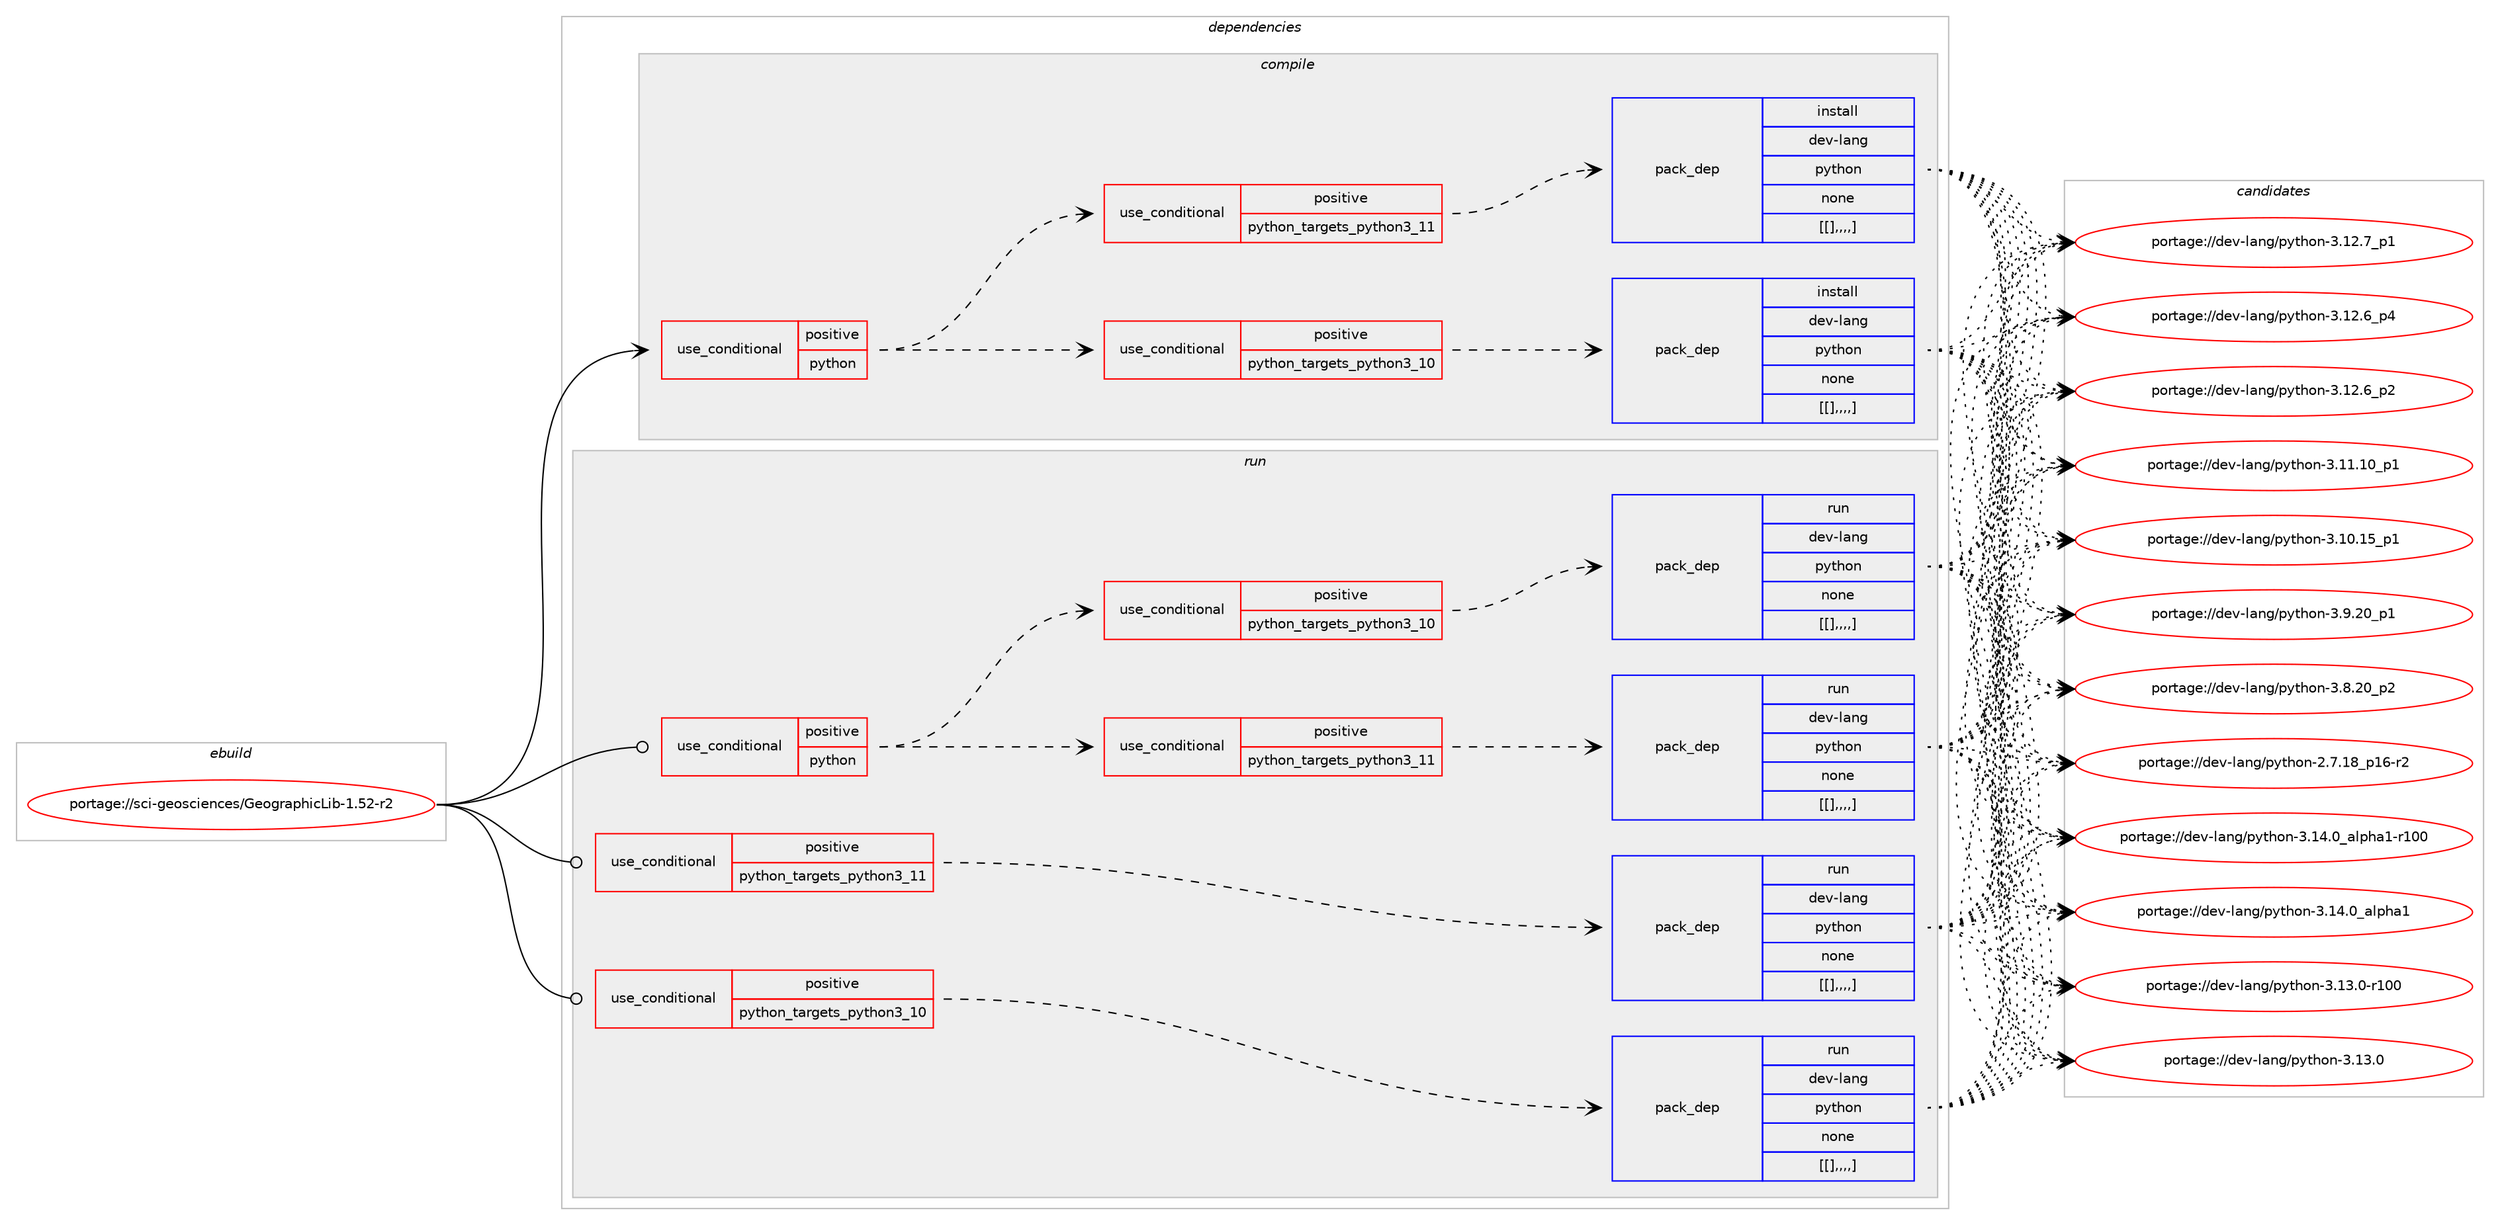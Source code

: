 digraph prolog {

# *************
# Graph options
# *************

newrank=true;
concentrate=true;
compound=true;
graph [rankdir=LR,fontname=Helvetica,fontsize=10,ranksep=1.5];#, ranksep=2.5, nodesep=0.2];
edge  [arrowhead=vee];
node  [fontname=Helvetica,fontsize=10];

# **********
# The ebuild
# **********

subgraph cluster_leftcol {
color=gray;
label=<<i>ebuild</i>>;
id [label="portage://sci-geosciences/GeographicLib-1.52-r2", color=red, width=4, href="../sci-geosciences/GeographicLib-1.52-r2.svg"];
}

# ****************
# The dependencies
# ****************

subgraph cluster_midcol {
color=gray;
label=<<i>dependencies</i>>;
subgraph cluster_compile {
fillcolor="#eeeeee";
style=filled;
label=<<i>compile</i>>;
subgraph cond110944 {
dependency418397 [label=<<TABLE BORDER="0" CELLBORDER="1" CELLSPACING="0" CELLPADDING="4"><TR><TD ROWSPAN="3" CELLPADDING="10">use_conditional</TD></TR><TR><TD>positive</TD></TR><TR><TD>python</TD></TR></TABLE>>, shape=none, color=red];
subgraph cond110950 {
dependency418435 [label=<<TABLE BORDER="0" CELLBORDER="1" CELLSPACING="0" CELLPADDING="4"><TR><TD ROWSPAN="3" CELLPADDING="10">use_conditional</TD></TR><TR><TD>positive</TD></TR><TR><TD>python_targets_python3_10</TD></TR></TABLE>>, shape=none, color=red];
subgraph pack304437 {
dependency418514 [label=<<TABLE BORDER="0" CELLBORDER="1" CELLSPACING="0" CELLPADDING="4" WIDTH="220"><TR><TD ROWSPAN="6" CELLPADDING="30">pack_dep</TD></TR><TR><TD WIDTH="110">install</TD></TR><TR><TD>dev-lang</TD></TR><TR><TD>python</TD></TR><TR><TD>none</TD></TR><TR><TD>[[],,,,]</TD></TR></TABLE>>, shape=none, color=blue];
}
dependency418435:e -> dependency418514:w [weight=20,style="dashed",arrowhead="vee"];
}
dependency418397:e -> dependency418435:w [weight=20,style="dashed",arrowhead="vee"];
subgraph cond110962 {
dependency418519 [label=<<TABLE BORDER="0" CELLBORDER="1" CELLSPACING="0" CELLPADDING="4"><TR><TD ROWSPAN="3" CELLPADDING="10">use_conditional</TD></TR><TR><TD>positive</TD></TR><TR><TD>python_targets_python3_11</TD></TR></TABLE>>, shape=none, color=red];
subgraph pack304455 {
dependency418563 [label=<<TABLE BORDER="0" CELLBORDER="1" CELLSPACING="0" CELLPADDING="4" WIDTH="220"><TR><TD ROWSPAN="6" CELLPADDING="30">pack_dep</TD></TR><TR><TD WIDTH="110">install</TD></TR><TR><TD>dev-lang</TD></TR><TR><TD>python</TD></TR><TR><TD>none</TD></TR><TR><TD>[[],,,,]</TD></TR></TABLE>>, shape=none, color=blue];
}
dependency418519:e -> dependency418563:w [weight=20,style="dashed",arrowhead="vee"];
}
dependency418397:e -> dependency418519:w [weight=20,style="dashed",arrowhead="vee"];
}
id:e -> dependency418397:w [weight=20,style="solid",arrowhead="vee"];
}
subgraph cluster_compileandrun {
fillcolor="#eeeeee";
style=filled;
label=<<i>compile and run</i>>;
}
subgraph cluster_run {
fillcolor="#eeeeee";
style=filled;
label=<<i>run</i>>;
subgraph cond110974 {
dependency418640 [label=<<TABLE BORDER="0" CELLBORDER="1" CELLSPACING="0" CELLPADDING="4"><TR><TD ROWSPAN="3" CELLPADDING="10">use_conditional</TD></TR><TR><TD>positive</TD></TR><TR><TD>python</TD></TR></TABLE>>, shape=none, color=red];
subgraph cond110985 {
dependency418655 [label=<<TABLE BORDER="0" CELLBORDER="1" CELLSPACING="0" CELLPADDING="4"><TR><TD ROWSPAN="3" CELLPADDING="10">use_conditional</TD></TR><TR><TD>positive</TD></TR><TR><TD>python_targets_python3_10</TD></TR></TABLE>>, shape=none, color=red];
subgraph pack304604 {
dependency418692 [label=<<TABLE BORDER="0" CELLBORDER="1" CELLSPACING="0" CELLPADDING="4" WIDTH="220"><TR><TD ROWSPAN="6" CELLPADDING="30">pack_dep</TD></TR><TR><TD WIDTH="110">run</TD></TR><TR><TD>dev-lang</TD></TR><TR><TD>python</TD></TR><TR><TD>none</TD></TR><TR><TD>[[],,,,]</TD></TR></TABLE>>, shape=none, color=blue];
}
dependency418655:e -> dependency418692:w [weight=20,style="dashed",arrowhead="vee"];
}
dependency418640:e -> dependency418655:w [weight=20,style="dashed",arrowhead="vee"];
subgraph cond111009 {
dependency418761 [label=<<TABLE BORDER="0" CELLBORDER="1" CELLSPACING="0" CELLPADDING="4"><TR><TD ROWSPAN="3" CELLPADDING="10">use_conditional</TD></TR><TR><TD>positive</TD></TR><TR><TD>python_targets_python3_11</TD></TR></TABLE>>, shape=none, color=red];
subgraph pack304685 {
dependency418844 [label=<<TABLE BORDER="0" CELLBORDER="1" CELLSPACING="0" CELLPADDING="4" WIDTH="220"><TR><TD ROWSPAN="6" CELLPADDING="30">pack_dep</TD></TR><TR><TD WIDTH="110">run</TD></TR><TR><TD>dev-lang</TD></TR><TR><TD>python</TD></TR><TR><TD>none</TD></TR><TR><TD>[[],,,,]</TD></TR></TABLE>>, shape=none, color=blue];
}
dependency418761:e -> dependency418844:w [weight=20,style="dashed",arrowhead="vee"];
}
dependency418640:e -> dependency418761:w [weight=20,style="dashed",arrowhead="vee"];
}
id:e -> dependency418640:w [weight=20,style="solid",arrowhead="odot"];
subgraph cond111035 {
dependency418872 [label=<<TABLE BORDER="0" CELLBORDER="1" CELLSPACING="0" CELLPADDING="4"><TR><TD ROWSPAN="3" CELLPADDING="10">use_conditional</TD></TR><TR><TD>positive</TD></TR><TR><TD>python_targets_python3_10</TD></TR></TABLE>>, shape=none, color=red];
subgraph pack304774 {
dependency418948 [label=<<TABLE BORDER="0" CELLBORDER="1" CELLSPACING="0" CELLPADDING="4" WIDTH="220"><TR><TD ROWSPAN="6" CELLPADDING="30">pack_dep</TD></TR><TR><TD WIDTH="110">run</TD></TR><TR><TD>dev-lang</TD></TR><TR><TD>python</TD></TR><TR><TD>none</TD></TR><TR><TD>[[],,,,]</TD></TR></TABLE>>, shape=none, color=blue];
}
dependency418872:e -> dependency418948:w [weight=20,style="dashed",arrowhead="vee"];
}
id:e -> dependency418872:w [weight=20,style="solid",arrowhead="odot"];
subgraph cond111051 {
dependency418953 [label=<<TABLE BORDER="0" CELLBORDER="1" CELLSPACING="0" CELLPADDING="4"><TR><TD ROWSPAN="3" CELLPADDING="10">use_conditional</TD></TR><TR><TD>positive</TD></TR><TR><TD>python_targets_python3_11</TD></TR></TABLE>>, shape=none, color=red];
subgraph pack304839 {
dependency418995 [label=<<TABLE BORDER="0" CELLBORDER="1" CELLSPACING="0" CELLPADDING="4" WIDTH="220"><TR><TD ROWSPAN="6" CELLPADDING="30">pack_dep</TD></TR><TR><TD WIDTH="110">run</TD></TR><TR><TD>dev-lang</TD></TR><TR><TD>python</TD></TR><TR><TD>none</TD></TR><TR><TD>[[],,,,]</TD></TR></TABLE>>, shape=none, color=blue];
}
dependency418953:e -> dependency418995:w [weight=20,style="dashed",arrowhead="vee"];
}
id:e -> dependency418953:w [weight=20,style="solid",arrowhead="odot"];
}
}

# **************
# The candidates
# **************

subgraph cluster_choices {
rank=same;
color=gray;
label=<<i>candidates</i>>;

subgraph choice304047 {
color=black;
nodesep=1;
choice100101118451089711010347112121116104111110455146495246489597108112104974945114494848 [label="portage://dev-lang/python-3.14.0_alpha1-r100", color=red, width=4,href="../dev-lang/python-3.14.0_alpha1-r100.svg"];
choice1001011184510897110103471121211161041111104551464952464895971081121049749 [label="portage://dev-lang/python-3.14.0_alpha1", color=red, width=4,href="../dev-lang/python-3.14.0_alpha1.svg"];
choice1001011184510897110103471121211161041111104551464951464845114494848 [label="portage://dev-lang/python-3.13.0-r100", color=red, width=4,href="../dev-lang/python-3.13.0-r100.svg"];
choice10010111845108971101034711212111610411111045514649514648 [label="portage://dev-lang/python-3.13.0", color=red, width=4,href="../dev-lang/python-3.13.0.svg"];
choice100101118451089711010347112121116104111110455146495046559511249 [label="portage://dev-lang/python-3.12.7_p1", color=red, width=4,href="../dev-lang/python-3.12.7_p1.svg"];
choice100101118451089711010347112121116104111110455146495046549511252 [label="portage://dev-lang/python-3.12.6_p4", color=red, width=4,href="../dev-lang/python-3.12.6_p4.svg"];
choice100101118451089711010347112121116104111110455146495046549511250 [label="portage://dev-lang/python-3.12.6_p2", color=red, width=4,href="../dev-lang/python-3.12.6_p2.svg"];
choice10010111845108971101034711212111610411111045514649494649489511249 [label="portage://dev-lang/python-3.11.10_p1", color=red, width=4,href="../dev-lang/python-3.11.10_p1.svg"];
choice10010111845108971101034711212111610411111045514649484649539511249 [label="portage://dev-lang/python-3.10.15_p1", color=red, width=4,href="../dev-lang/python-3.10.15_p1.svg"];
choice100101118451089711010347112121116104111110455146574650489511249 [label="portage://dev-lang/python-3.9.20_p1", color=red, width=4,href="../dev-lang/python-3.9.20_p1.svg"];
choice100101118451089711010347112121116104111110455146564650489511250 [label="portage://dev-lang/python-3.8.20_p2", color=red, width=4,href="../dev-lang/python-3.8.20_p2.svg"];
choice100101118451089711010347112121116104111110455046554649569511249544511450 [label="portage://dev-lang/python-2.7.18_p16-r2", color=red, width=4,href="../dev-lang/python-2.7.18_p16-r2.svg"];
dependency418514:e -> choice100101118451089711010347112121116104111110455146495246489597108112104974945114494848:w [style=dotted,weight="100"];
dependency418514:e -> choice1001011184510897110103471121211161041111104551464952464895971081121049749:w [style=dotted,weight="100"];
dependency418514:e -> choice1001011184510897110103471121211161041111104551464951464845114494848:w [style=dotted,weight="100"];
dependency418514:e -> choice10010111845108971101034711212111610411111045514649514648:w [style=dotted,weight="100"];
dependency418514:e -> choice100101118451089711010347112121116104111110455146495046559511249:w [style=dotted,weight="100"];
dependency418514:e -> choice100101118451089711010347112121116104111110455146495046549511252:w [style=dotted,weight="100"];
dependency418514:e -> choice100101118451089711010347112121116104111110455146495046549511250:w [style=dotted,weight="100"];
dependency418514:e -> choice10010111845108971101034711212111610411111045514649494649489511249:w [style=dotted,weight="100"];
dependency418514:e -> choice10010111845108971101034711212111610411111045514649484649539511249:w [style=dotted,weight="100"];
dependency418514:e -> choice100101118451089711010347112121116104111110455146574650489511249:w [style=dotted,weight="100"];
dependency418514:e -> choice100101118451089711010347112121116104111110455146564650489511250:w [style=dotted,weight="100"];
dependency418514:e -> choice100101118451089711010347112121116104111110455046554649569511249544511450:w [style=dotted,weight="100"];
}
subgraph choice304053 {
color=black;
nodesep=1;
choice100101118451089711010347112121116104111110455146495246489597108112104974945114494848 [label="portage://dev-lang/python-3.14.0_alpha1-r100", color=red, width=4,href="../dev-lang/python-3.14.0_alpha1-r100.svg"];
choice1001011184510897110103471121211161041111104551464952464895971081121049749 [label="portage://dev-lang/python-3.14.0_alpha1", color=red, width=4,href="../dev-lang/python-3.14.0_alpha1.svg"];
choice1001011184510897110103471121211161041111104551464951464845114494848 [label="portage://dev-lang/python-3.13.0-r100", color=red, width=4,href="../dev-lang/python-3.13.0-r100.svg"];
choice10010111845108971101034711212111610411111045514649514648 [label="portage://dev-lang/python-3.13.0", color=red, width=4,href="../dev-lang/python-3.13.0.svg"];
choice100101118451089711010347112121116104111110455146495046559511249 [label="portage://dev-lang/python-3.12.7_p1", color=red, width=4,href="../dev-lang/python-3.12.7_p1.svg"];
choice100101118451089711010347112121116104111110455146495046549511252 [label="portage://dev-lang/python-3.12.6_p4", color=red, width=4,href="../dev-lang/python-3.12.6_p4.svg"];
choice100101118451089711010347112121116104111110455146495046549511250 [label="portage://dev-lang/python-3.12.6_p2", color=red, width=4,href="../dev-lang/python-3.12.6_p2.svg"];
choice10010111845108971101034711212111610411111045514649494649489511249 [label="portage://dev-lang/python-3.11.10_p1", color=red, width=4,href="../dev-lang/python-3.11.10_p1.svg"];
choice10010111845108971101034711212111610411111045514649484649539511249 [label="portage://dev-lang/python-3.10.15_p1", color=red, width=4,href="../dev-lang/python-3.10.15_p1.svg"];
choice100101118451089711010347112121116104111110455146574650489511249 [label="portage://dev-lang/python-3.9.20_p1", color=red, width=4,href="../dev-lang/python-3.9.20_p1.svg"];
choice100101118451089711010347112121116104111110455146564650489511250 [label="portage://dev-lang/python-3.8.20_p2", color=red, width=4,href="../dev-lang/python-3.8.20_p2.svg"];
choice100101118451089711010347112121116104111110455046554649569511249544511450 [label="portage://dev-lang/python-2.7.18_p16-r2", color=red, width=4,href="../dev-lang/python-2.7.18_p16-r2.svg"];
dependency418563:e -> choice100101118451089711010347112121116104111110455146495246489597108112104974945114494848:w [style=dotted,weight="100"];
dependency418563:e -> choice1001011184510897110103471121211161041111104551464952464895971081121049749:w [style=dotted,weight="100"];
dependency418563:e -> choice1001011184510897110103471121211161041111104551464951464845114494848:w [style=dotted,weight="100"];
dependency418563:e -> choice10010111845108971101034711212111610411111045514649514648:w [style=dotted,weight="100"];
dependency418563:e -> choice100101118451089711010347112121116104111110455146495046559511249:w [style=dotted,weight="100"];
dependency418563:e -> choice100101118451089711010347112121116104111110455146495046549511252:w [style=dotted,weight="100"];
dependency418563:e -> choice100101118451089711010347112121116104111110455146495046549511250:w [style=dotted,weight="100"];
dependency418563:e -> choice10010111845108971101034711212111610411111045514649494649489511249:w [style=dotted,weight="100"];
dependency418563:e -> choice10010111845108971101034711212111610411111045514649484649539511249:w [style=dotted,weight="100"];
dependency418563:e -> choice100101118451089711010347112121116104111110455146574650489511249:w [style=dotted,weight="100"];
dependency418563:e -> choice100101118451089711010347112121116104111110455146564650489511250:w [style=dotted,weight="100"];
dependency418563:e -> choice100101118451089711010347112121116104111110455046554649569511249544511450:w [style=dotted,weight="100"];
}
subgraph choice304065 {
color=black;
nodesep=1;
choice100101118451089711010347112121116104111110455146495246489597108112104974945114494848 [label="portage://dev-lang/python-3.14.0_alpha1-r100", color=red, width=4,href="../dev-lang/python-3.14.0_alpha1-r100.svg"];
choice1001011184510897110103471121211161041111104551464952464895971081121049749 [label="portage://dev-lang/python-3.14.0_alpha1", color=red, width=4,href="../dev-lang/python-3.14.0_alpha1.svg"];
choice1001011184510897110103471121211161041111104551464951464845114494848 [label="portage://dev-lang/python-3.13.0-r100", color=red, width=4,href="../dev-lang/python-3.13.0-r100.svg"];
choice10010111845108971101034711212111610411111045514649514648 [label="portage://dev-lang/python-3.13.0", color=red, width=4,href="../dev-lang/python-3.13.0.svg"];
choice100101118451089711010347112121116104111110455146495046559511249 [label="portage://dev-lang/python-3.12.7_p1", color=red, width=4,href="../dev-lang/python-3.12.7_p1.svg"];
choice100101118451089711010347112121116104111110455146495046549511252 [label="portage://dev-lang/python-3.12.6_p4", color=red, width=4,href="../dev-lang/python-3.12.6_p4.svg"];
choice100101118451089711010347112121116104111110455146495046549511250 [label="portage://dev-lang/python-3.12.6_p2", color=red, width=4,href="../dev-lang/python-3.12.6_p2.svg"];
choice10010111845108971101034711212111610411111045514649494649489511249 [label="portage://dev-lang/python-3.11.10_p1", color=red, width=4,href="../dev-lang/python-3.11.10_p1.svg"];
choice10010111845108971101034711212111610411111045514649484649539511249 [label="portage://dev-lang/python-3.10.15_p1", color=red, width=4,href="../dev-lang/python-3.10.15_p1.svg"];
choice100101118451089711010347112121116104111110455146574650489511249 [label="portage://dev-lang/python-3.9.20_p1", color=red, width=4,href="../dev-lang/python-3.9.20_p1.svg"];
choice100101118451089711010347112121116104111110455146564650489511250 [label="portage://dev-lang/python-3.8.20_p2", color=red, width=4,href="../dev-lang/python-3.8.20_p2.svg"];
choice100101118451089711010347112121116104111110455046554649569511249544511450 [label="portage://dev-lang/python-2.7.18_p16-r2", color=red, width=4,href="../dev-lang/python-2.7.18_p16-r2.svg"];
dependency418692:e -> choice100101118451089711010347112121116104111110455146495246489597108112104974945114494848:w [style=dotted,weight="100"];
dependency418692:e -> choice1001011184510897110103471121211161041111104551464952464895971081121049749:w [style=dotted,weight="100"];
dependency418692:e -> choice1001011184510897110103471121211161041111104551464951464845114494848:w [style=dotted,weight="100"];
dependency418692:e -> choice10010111845108971101034711212111610411111045514649514648:w [style=dotted,weight="100"];
dependency418692:e -> choice100101118451089711010347112121116104111110455146495046559511249:w [style=dotted,weight="100"];
dependency418692:e -> choice100101118451089711010347112121116104111110455146495046549511252:w [style=dotted,weight="100"];
dependency418692:e -> choice100101118451089711010347112121116104111110455146495046549511250:w [style=dotted,weight="100"];
dependency418692:e -> choice10010111845108971101034711212111610411111045514649494649489511249:w [style=dotted,weight="100"];
dependency418692:e -> choice10010111845108971101034711212111610411111045514649484649539511249:w [style=dotted,weight="100"];
dependency418692:e -> choice100101118451089711010347112121116104111110455146574650489511249:w [style=dotted,weight="100"];
dependency418692:e -> choice100101118451089711010347112121116104111110455146564650489511250:w [style=dotted,weight="100"];
dependency418692:e -> choice100101118451089711010347112121116104111110455046554649569511249544511450:w [style=dotted,weight="100"];
}
subgraph choice304096 {
color=black;
nodesep=1;
choice100101118451089711010347112121116104111110455146495246489597108112104974945114494848 [label="portage://dev-lang/python-3.14.0_alpha1-r100", color=red, width=4,href="../dev-lang/python-3.14.0_alpha1-r100.svg"];
choice1001011184510897110103471121211161041111104551464952464895971081121049749 [label="portage://dev-lang/python-3.14.0_alpha1", color=red, width=4,href="../dev-lang/python-3.14.0_alpha1.svg"];
choice1001011184510897110103471121211161041111104551464951464845114494848 [label="portage://dev-lang/python-3.13.0-r100", color=red, width=4,href="../dev-lang/python-3.13.0-r100.svg"];
choice10010111845108971101034711212111610411111045514649514648 [label="portage://dev-lang/python-3.13.0", color=red, width=4,href="../dev-lang/python-3.13.0.svg"];
choice100101118451089711010347112121116104111110455146495046559511249 [label="portage://dev-lang/python-3.12.7_p1", color=red, width=4,href="../dev-lang/python-3.12.7_p1.svg"];
choice100101118451089711010347112121116104111110455146495046549511252 [label="portage://dev-lang/python-3.12.6_p4", color=red, width=4,href="../dev-lang/python-3.12.6_p4.svg"];
choice100101118451089711010347112121116104111110455146495046549511250 [label="portage://dev-lang/python-3.12.6_p2", color=red, width=4,href="../dev-lang/python-3.12.6_p2.svg"];
choice10010111845108971101034711212111610411111045514649494649489511249 [label="portage://dev-lang/python-3.11.10_p1", color=red, width=4,href="../dev-lang/python-3.11.10_p1.svg"];
choice10010111845108971101034711212111610411111045514649484649539511249 [label="portage://dev-lang/python-3.10.15_p1", color=red, width=4,href="../dev-lang/python-3.10.15_p1.svg"];
choice100101118451089711010347112121116104111110455146574650489511249 [label="portage://dev-lang/python-3.9.20_p1", color=red, width=4,href="../dev-lang/python-3.9.20_p1.svg"];
choice100101118451089711010347112121116104111110455146564650489511250 [label="portage://dev-lang/python-3.8.20_p2", color=red, width=4,href="../dev-lang/python-3.8.20_p2.svg"];
choice100101118451089711010347112121116104111110455046554649569511249544511450 [label="portage://dev-lang/python-2.7.18_p16-r2", color=red, width=4,href="../dev-lang/python-2.7.18_p16-r2.svg"];
dependency418844:e -> choice100101118451089711010347112121116104111110455146495246489597108112104974945114494848:w [style=dotted,weight="100"];
dependency418844:e -> choice1001011184510897110103471121211161041111104551464952464895971081121049749:w [style=dotted,weight="100"];
dependency418844:e -> choice1001011184510897110103471121211161041111104551464951464845114494848:w [style=dotted,weight="100"];
dependency418844:e -> choice10010111845108971101034711212111610411111045514649514648:w [style=dotted,weight="100"];
dependency418844:e -> choice100101118451089711010347112121116104111110455146495046559511249:w [style=dotted,weight="100"];
dependency418844:e -> choice100101118451089711010347112121116104111110455146495046549511252:w [style=dotted,weight="100"];
dependency418844:e -> choice100101118451089711010347112121116104111110455146495046549511250:w [style=dotted,weight="100"];
dependency418844:e -> choice10010111845108971101034711212111610411111045514649494649489511249:w [style=dotted,weight="100"];
dependency418844:e -> choice10010111845108971101034711212111610411111045514649484649539511249:w [style=dotted,weight="100"];
dependency418844:e -> choice100101118451089711010347112121116104111110455146574650489511249:w [style=dotted,weight="100"];
dependency418844:e -> choice100101118451089711010347112121116104111110455146564650489511250:w [style=dotted,weight="100"];
dependency418844:e -> choice100101118451089711010347112121116104111110455046554649569511249544511450:w [style=dotted,weight="100"];
}
subgraph choice304106 {
color=black;
nodesep=1;
choice100101118451089711010347112121116104111110455146495246489597108112104974945114494848 [label="portage://dev-lang/python-3.14.0_alpha1-r100", color=red, width=4,href="../dev-lang/python-3.14.0_alpha1-r100.svg"];
choice1001011184510897110103471121211161041111104551464952464895971081121049749 [label="portage://dev-lang/python-3.14.0_alpha1", color=red, width=4,href="../dev-lang/python-3.14.0_alpha1.svg"];
choice1001011184510897110103471121211161041111104551464951464845114494848 [label="portage://dev-lang/python-3.13.0-r100", color=red, width=4,href="../dev-lang/python-3.13.0-r100.svg"];
choice10010111845108971101034711212111610411111045514649514648 [label="portage://dev-lang/python-3.13.0", color=red, width=4,href="../dev-lang/python-3.13.0.svg"];
choice100101118451089711010347112121116104111110455146495046559511249 [label="portage://dev-lang/python-3.12.7_p1", color=red, width=4,href="../dev-lang/python-3.12.7_p1.svg"];
choice100101118451089711010347112121116104111110455146495046549511252 [label="portage://dev-lang/python-3.12.6_p4", color=red, width=4,href="../dev-lang/python-3.12.6_p4.svg"];
choice100101118451089711010347112121116104111110455146495046549511250 [label="portage://dev-lang/python-3.12.6_p2", color=red, width=4,href="../dev-lang/python-3.12.6_p2.svg"];
choice10010111845108971101034711212111610411111045514649494649489511249 [label="portage://dev-lang/python-3.11.10_p1", color=red, width=4,href="../dev-lang/python-3.11.10_p1.svg"];
choice10010111845108971101034711212111610411111045514649484649539511249 [label="portage://dev-lang/python-3.10.15_p1", color=red, width=4,href="../dev-lang/python-3.10.15_p1.svg"];
choice100101118451089711010347112121116104111110455146574650489511249 [label="portage://dev-lang/python-3.9.20_p1", color=red, width=4,href="../dev-lang/python-3.9.20_p1.svg"];
choice100101118451089711010347112121116104111110455146564650489511250 [label="portage://dev-lang/python-3.8.20_p2", color=red, width=4,href="../dev-lang/python-3.8.20_p2.svg"];
choice100101118451089711010347112121116104111110455046554649569511249544511450 [label="portage://dev-lang/python-2.7.18_p16-r2", color=red, width=4,href="../dev-lang/python-2.7.18_p16-r2.svg"];
dependency418948:e -> choice100101118451089711010347112121116104111110455146495246489597108112104974945114494848:w [style=dotted,weight="100"];
dependency418948:e -> choice1001011184510897110103471121211161041111104551464952464895971081121049749:w [style=dotted,weight="100"];
dependency418948:e -> choice1001011184510897110103471121211161041111104551464951464845114494848:w [style=dotted,weight="100"];
dependency418948:e -> choice10010111845108971101034711212111610411111045514649514648:w [style=dotted,weight="100"];
dependency418948:e -> choice100101118451089711010347112121116104111110455146495046559511249:w [style=dotted,weight="100"];
dependency418948:e -> choice100101118451089711010347112121116104111110455146495046549511252:w [style=dotted,weight="100"];
dependency418948:e -> choice100101118451089711010347112121116104111110455146495046549511250:w [style=dotted,weight="100"];
dependency418948:e -> choice10010111845108971101034711212111610411111045514649494649489511249:w [style=dotted,weight="100"];
dependency418948:e -> choice10010111845108971101034711212111610411111045514649484649539511249:w [style=dotted,weight="100"];
dependency418948:e -> choice100101118451089711010347112121116104111110455146574650489511249:w [style=dotted,weight="100"];
dependency418948:e -> choice100101118451089711010347112121116104111110455146564650489511250:w [style=dotted,weight="100"];
dependency418948:e -> choice100101118451089711010347112121116104111110455046554649569511249544511450:w [style=dotted,weight="100"];
}
subgraph choice304118 {
color=black;
nodesep=1;
choice100101118451089711010347112121116104111110455146495246489597108112104974945114494848 [label="portage://dev-lang/python-3.14.0_alpha1-r100", color=red, width=4,href="../dev-lang/python-3.14.0_alpha1-r100.svg"];
choice1001011184510897110103471121211161041111104551464952464895971081121049749 [label="portage://dev-lang/python-3.14.0_alpha1", color=red, width=4,href="../dev-lang/python-3.14.0_alpha1.svg"];
choice1001011184510897110103471121211161041111104551464951464845114494848 [label="portage://dev-lang/python-3.13.0-r100", color=red, width=4,href="../dev-lang/python-3.13.0-r100.svg"];
choice10010111845108971101034711212111610411111045514649514648 [label="portage://dev-lang/python-3.13.0", color=red, width=4,href="../dev-lang/python-3.13.0.svg"];
choice100101118451089711010347112121116104111110455146495046559511249 [label="portage://dev-lang/python-3.12.7_p1", color=red, width=4,href="../dev-lang/python-3.12.7_p1.svg"];
choice100101118451089711010347112121116104111110455146495046549511252 [label="portage://dev-lang/python-3.12.6_p4", color=red, width=4,href="../dev-lang/python-3.12.6_p4.svg"];
choice100101118451089711010347112121116104111110455146495046549511250 [label="portage://dev-lang/python-3.12.6_p2", color=red, width=4,href="../dev-lang/python-3.12.6_p2.svg"];
choice10010111845108971101034711212111610411111045514649494649489511249 [label="portage://dev-lang/python-3.11.10_p1", color=red, width=4,href="../dev-lang/python-3.11.10_p1.svg"];
choice10010111845108971101034711212111610411111045514649484649539511249 [label="portage://dev-lang/python-3.10.15_p1", color=red, width=4,href="../dev-lang/python-3.10.15_p1.svg"];
choice100101118451089711010347112121116104111110455146574650489511249 [label="portage://dev-lang/python-3.9.20_p1", color=red, width=4,href="../dev-lang/python-3.9.20_p1.svg"];
choice100101118451089711010347112121116104111110455146564650489511250 [label="portage://dev-lang/python-3.8.20_p2", color=red, width=4,href="../dev-lang/python-3.8.20_p2.svg"];
choice100101118451089711010347112121116104111110455046554649569511249544511450 [label="portage://dev-lang/python-2.7.18_p16-r2", color=red, width=4,href="../dev-lang/python-2.7.18_p16-r2.svg"];
dependency418995:e -> choice100101118451089711010347112121116104111110455146495246489597108112104974945114494848:w [style=dotted,weight="100"];
dependency418995:e -> choice1001011184510897110103471121211161041111104551464952464895971081121049749:w [style=dotted,weight="100"];
dependency418995:e -> choice1001011184510897110103471121211161041111104551464951464845114494848:w [style=dotted,weight="100"];
dependency418995:e -> choice10010111845108971101034711212111610411111045514649514648:w [style=dotted,weight="100"];
dependency418995:e -> choice100101118451089711010347112121116104111110455146495046559511249:w [style=dotted,weight="100"];
dependency418995:e -> choice100101118451089711010347112121116104111110455146495046549511252:w [style=dotted,weight="100"];
dependency418995:e -> choice100101118451089711010347112121116104111110455146495046549511250:w [style=dotted,weight="100"];
dependency418995:e -> choice10010111845108971101034711212111610411111045514649494649489511249:w [style=dotted,weight="100"];
dependency418995:e -> choice10010111845108971101034711212111610411111045514649484649539511249:w [style=dotted,weight="100"];
dependency418995:e -> choice100101118451089711010347112121116104111110455146574650489511249:w [style=dotted,weight="100"];
dependency418995:e -> choice100101118451089711010347112121116104111110455146564650489511250:w [style=dotted,weight="100"];
dependency418995:e -> choice100101118451089711010347112121116104111110455046554649569511249544511450:w [style=dotted,weight="100"];
}
}

}
